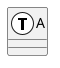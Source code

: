 @startuml "minimal"

!define Table(x) class "x" << (T,#FFFFFF) >>
!define pk(x) <b>x</b>

Table("A") {
}

@enduml
